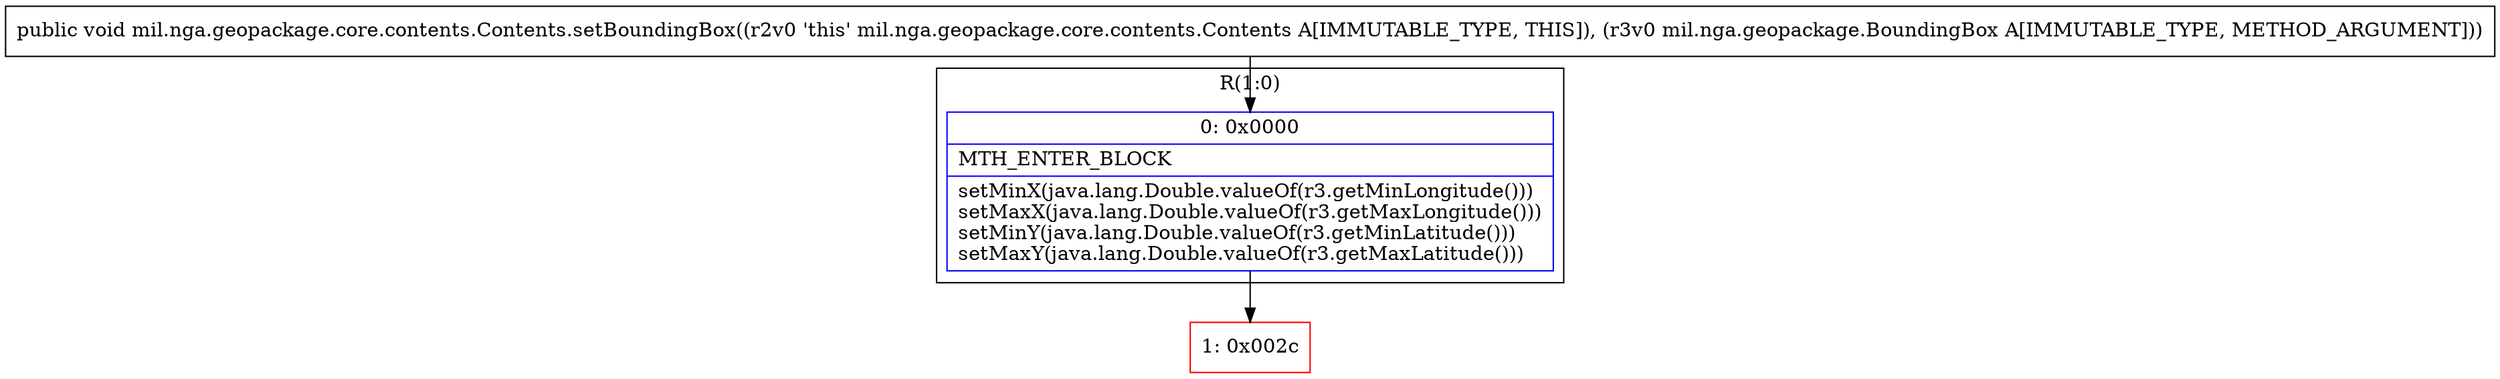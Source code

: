 digraph "CFG formil.nga.geopackage.core.contents.Contents.setBoundingBox(Lmil\/nga\/geopackage\/BoundingBox;)V" {
subgraph cluster_Region_1718892627 {
label = "R(1:0)";
node [shape=record,color=blue];
Node_0 [shape=record,label="{0\:\ 0x0000|MTH_ENTER_BLOCK\l|setMinX(java.lang.Double.valueOf(r3.getMinLongitude()))\lsetMaxX(java.lang.Double.valueOf(r3.getMaxLongitude()))\lsetMinY(java.lang.Double.valueOf(r3.getMinLatitude()))\lsetMaxY(java.lang.Double.valueOf(r3.getMaxLatitude()))\l}"];
}
Node_1 [shape=record,color=red,label="{1\:\ 0x002c}"];
MethodNode[shape=record,label="{public void mil.nga.geopackage.core.contents.Contents.setBoundingBox((r2v0 'this' mil.nga.geopackage.core.contents.Contents A[IMMUTABLE_TYPE, THIS]), (r3v0 mil.nga.geopackage.BoundingBox A[IMMUTABLE_TYPE, METHOD_ARGUMENT])) }"];
MethodNode -> Node_0;
Node_0 -> Node_1;
}


